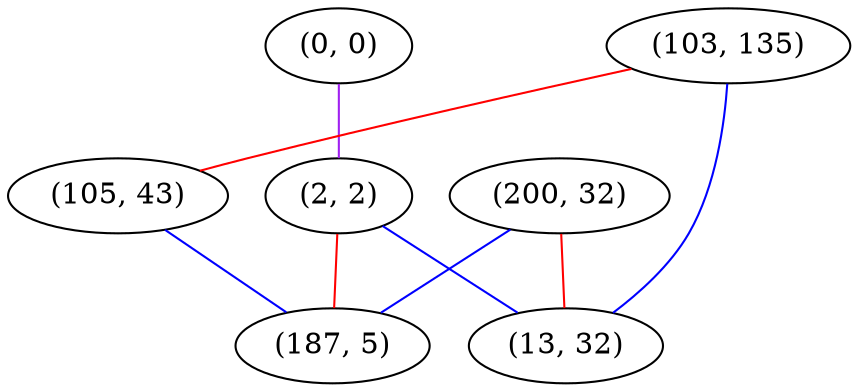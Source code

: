 graph "" {
"(0, 0)";
"(2, 2)";
"(200, 32)";
"(103, 135)";
"(105, 43)";
"(187, 5)";
"(13, 32)";
"(0, 0)" -- "(2, 2)"  [color=purple, key=0, weight=4];
"(2, 2)" -- "(13, 32)"  [color=blue, key=0, weight=3];
"(2, 2)" -- "(187, 5)"  [color=red, key=0, weight=1];
"(200, 32)" -- "(13, 32)"  [color=red, key=0, weight=1];
"(200, 32)" -- "(187, 5)"  [color=blue, key=0, weight=3];
"(103, 135)" -- "(105, 43)"  [color=red, key=0, weight=1];
"(103, 135)" -- "(13, 32)"  [color=blue, key=0, weight=3];
"(105, 43)" -- "(187, 5)"  [color=blue, key=0, weight=3];
}
